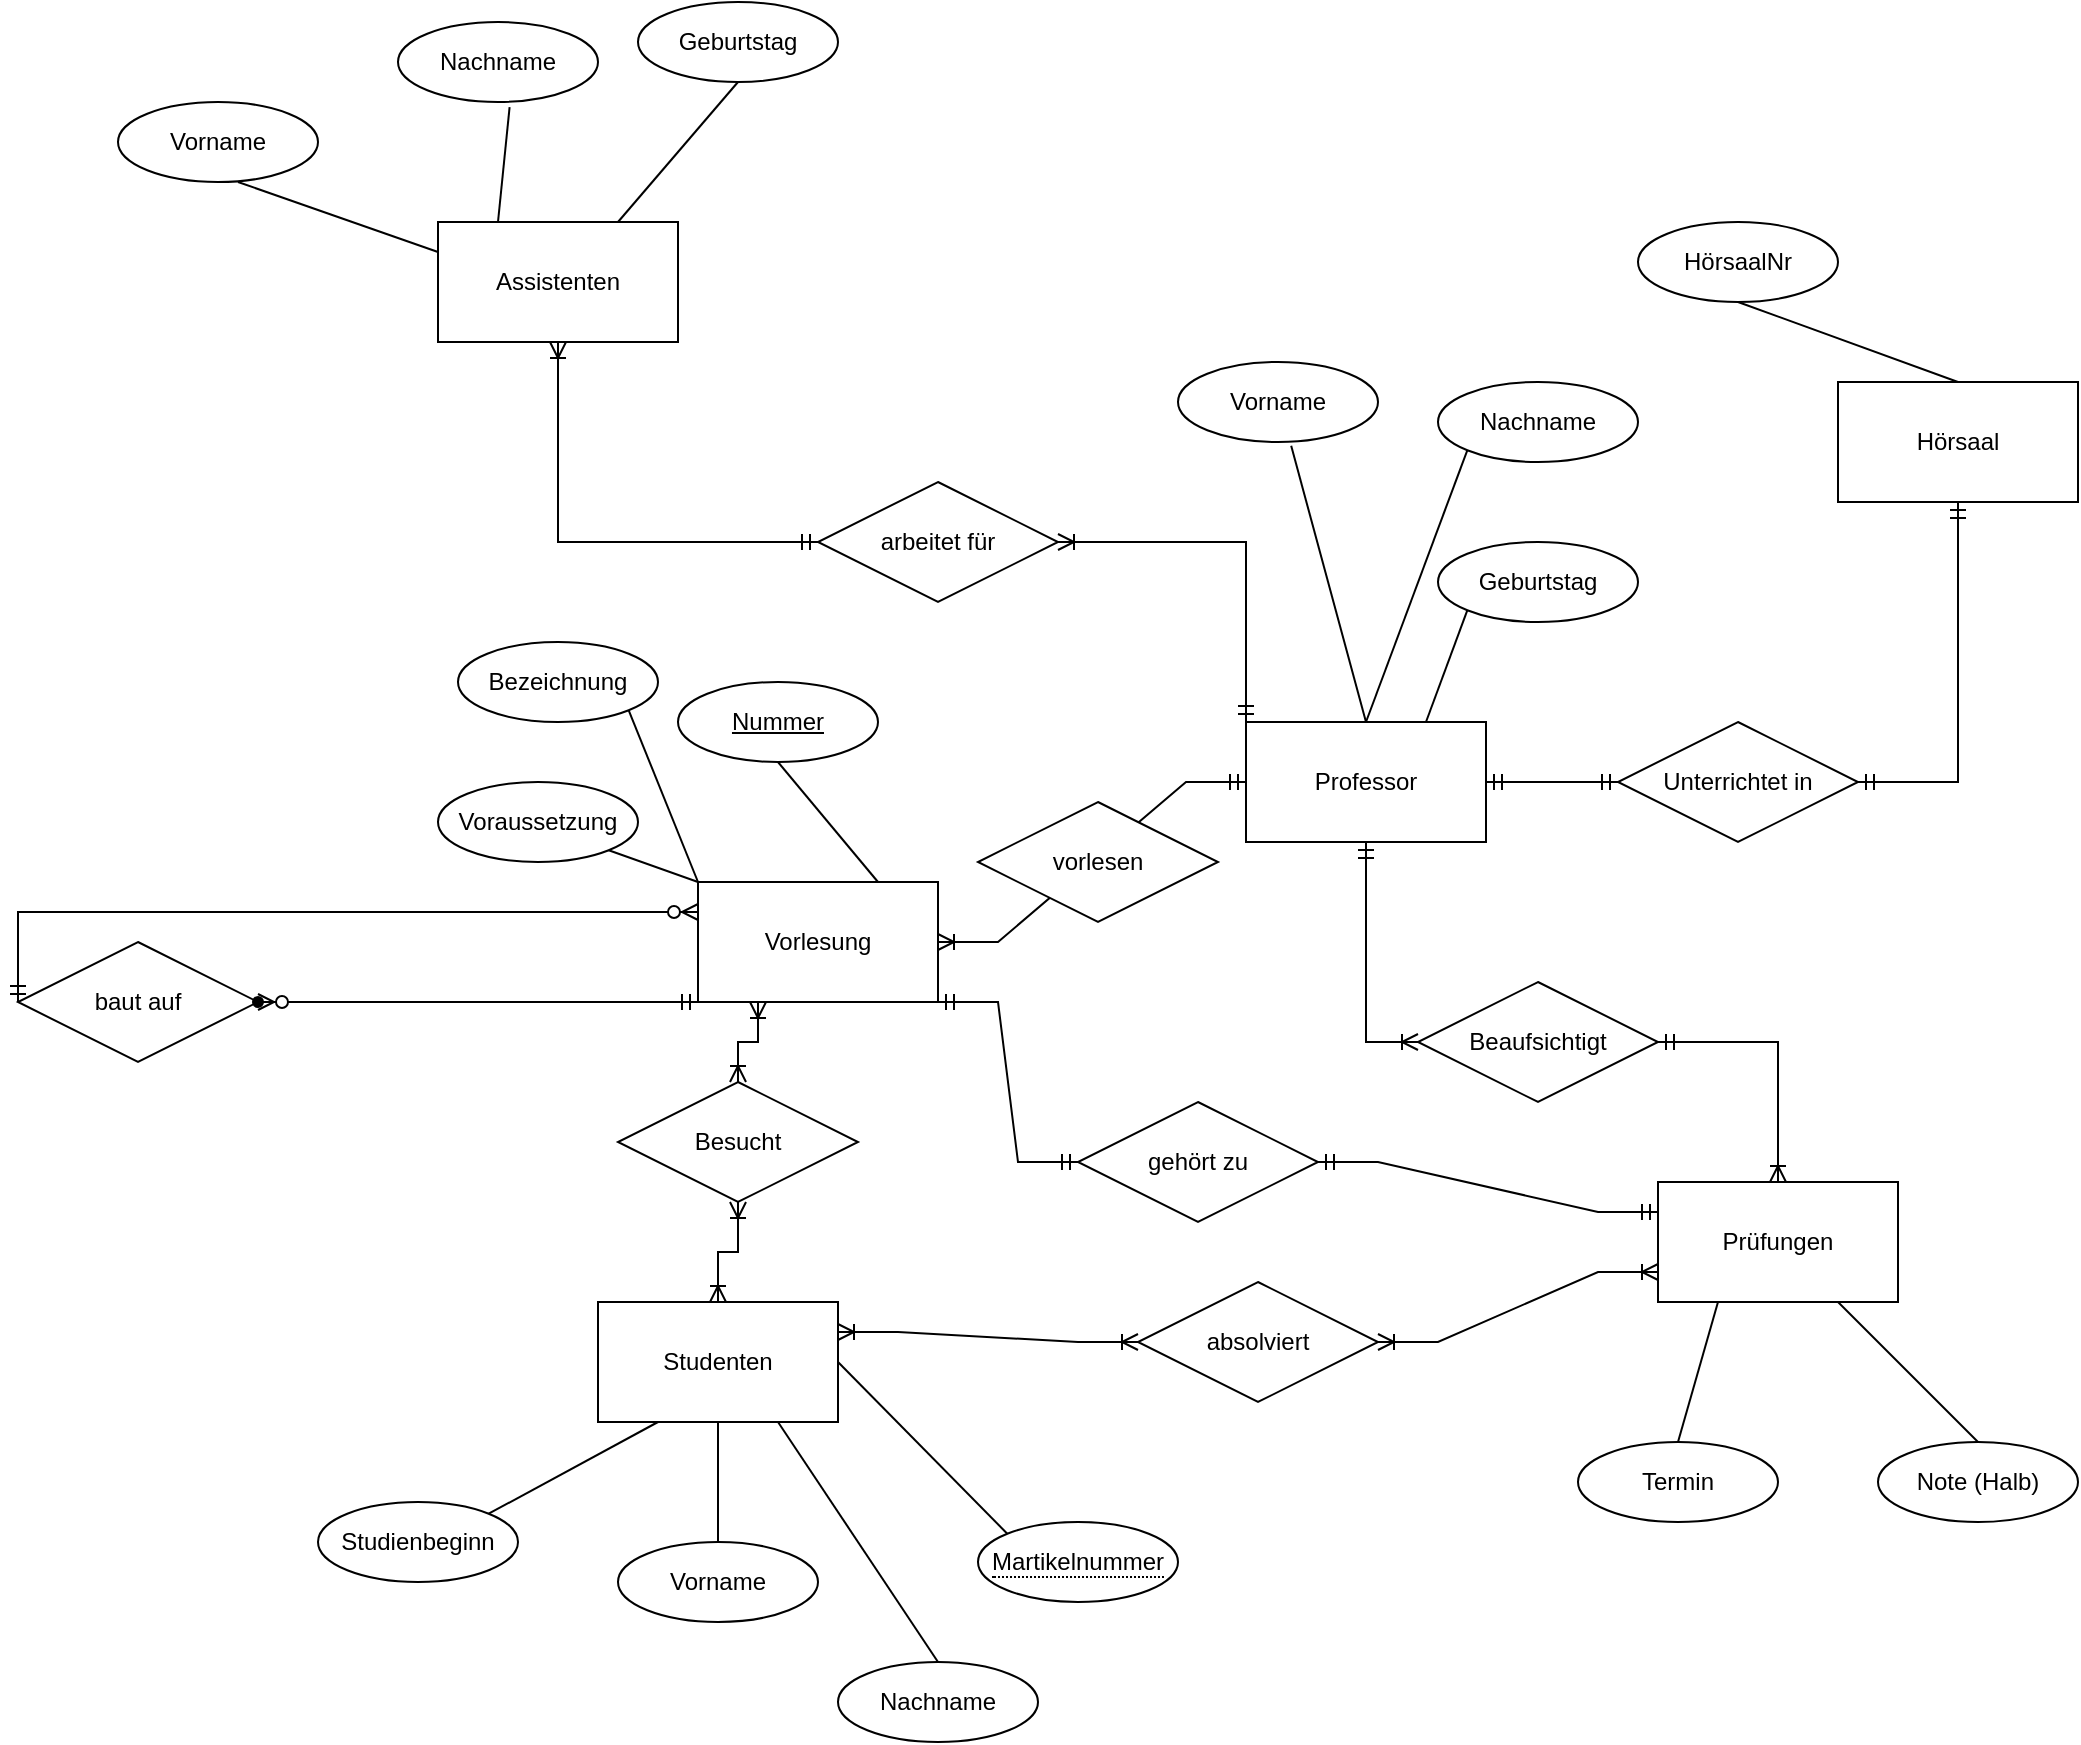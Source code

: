 <mxfile version="24.8.1">
  <diagram name="Seite-1" id="qJhSkEQQYIODUwqSNaEj">
    <mxGraphModel dx="2128" dy="1774" grid="1" gridSize="10" guides="1" tooltips="1" connect="1" arrows="1" fold="1" page="1" pageScale="1" pageWidth="827" pageHeight="1169" math="0" shadow="0">
      <root>
        <mxCell id="0" />
        <mxCell id="1" parent="0" />
        <mxCell id="VrWZ73txYeap8YL6tpD3-1" value="Vorlesung" style="rounded=0;whiteSpace=wrap;html=1;" parent="1" vertex="1">
          <mxGeometry x="20" y="170" width="120" height="60" as="geometry" />
        </mxCell>
        <mxCell id="VrWZ73txYeap8YL6tpD3-2" value="Professor" style="rounded=0;whiteSpace=wrap;html=1;" parent="1" vertex="1">
          <mxGeometry x="294" y="90" width="120" height="60" as="geometry" />
        </mxCell>
        <mxCell id="VrWZ73txYeap8YL6tpD3-5" value="Studenten" style="rounded=0;whiteSpace=wrap;html=1;" parent="1" vertex="1">
          <mxGeometry x="-30" y="380" width="120" height="60" as="geometry" />
        </mxCell>
        <mxCell id="VrWZ73txYeap8YL6tpD3-6" value="Assistenten" style="rounded=0;whiteSpace=wrap;html=1;" parent="1" vertex="1">
          <mxGeometry x="-110" y="-160" width="120" height="60" as="geometry" />
        </mxCell>
        <mxCell id="VrWZ73txYeap8YL6tpD3-7" value="Prüfungen" style="rounded=0;whiteSpace=wrap;html=1;" parent="1" vertex="1">
          <mxGeometry x="500" y="320" width="120" height="60" as="geometry" />
        </mxCell>
        <mxCell id="VrWZ73txYeap8YL6tpD3-9" value="Bezeichnung" style="ellipse;whiteSpace=wrap;html=1;align=center;" parent="1" vertex="1">
          <mxGeometry x="-100" y="50" width="100" height="40" as="geometry" />
        </mxCell>
        <mxCell id="VrWZ73txYeap8YL6tpD3-11" value="Nummer" style="ellipse;whiteSpace=wrap;html=1;align=center;fontStyle=4;" parent="1" vertex="1">
          <mxGeometry x="10" y="70" width="100" height="40" as="geometry" />
        </mxCell>
        <mxCell id="VrWZ73txYeap8YL6tpD3-12" value="" style="edgeStyle=entityRelationEdgeStyle;fontSize=12;html=1;endArrow=ERoneToMany;startArrow=ERmandOne;rounded=0;exitX=0;exitY=0.5;exitDx=0;exitDy=0;entryX=1;entryY=0.5;entryDx=0;entryDy=0;" parent="1" source="VrWZ73txYeap8YL6tpD3-2" target="VrWZ73txYeap8YL6tpD3-1" edge="1">
          <mxGeometry width="100" height="100" relative="1" as="geometry">
            <mxPoint x="100" y="300" as="sourcePoint" />
            <mxPoint x="260" y="200" as="targetPoint" />
          </mxGeometry>
        </mxCell>
        <mxCell id="HFpH8oYEgmijZ7isgdyx-1" value="" style="endArrow=none;html=1;rounded=0;entryX=0.5;entryY=1;entryDx=0;entryDy=0;exitX=0.75;exitY=0;exitDx=0;exitDy=0;" edge="1" parent="1" source="VrWZ73txYeap8YL6tpD3-1" target="VrWZ73txYeap8YL6tpD3-11">
          <mxGeometry width="50" height="50" relative="1" as="geometry">
            <mxPoint x="400" y="250" as="sourcePoint" />
            <mxPoint x="470" y="210" as="targetPoint" />
          </mxGeometry>
        </mxCell>
        <mxCell id="HFpH8oYEgmijZ7isgdyx-2" value="" style="endArrow=none;html=1;rounded=0;entryX=1;entryY=1;entryDx=0;entryDy=0;exitX=0;exitY=0;exitDx=0;exitDy=0;" edge="1" parent="1" source="VrWZ73txYeap8YL6tpD3-1" target="VrWZ73txYeap8YL6tpD3-9">
          <mxGeometry width="50" height="50" relative="1" as="geometry">
            <mxPoint x="120" y="180" as="sourcePoint" />
            <mxPoint x="70" y="120" as="targetPoint" />
          </mxGeometry>
        </mxCell>
        <mxCell id="HFpH8oYEgmijZ7isgdyx-3" value="" style="edgeStyle=elbowEdgeStyle;fontSize=12;html=1;endArrow=ERoneToMany;startArrow=ERoneToMany;rounded=0;entryX=0.25;entryY=1;entryDx=0;entryDy=0;exitX=0.5;exitY=0;exitDx=0;exitDy=0;elbow=vertical;" edge="1" parent="1" source="HFpH8oYEgmijZ7isgdyx-13" target="VrWZ73txYeap8YL6tpD3-1">
          <mxGeometry width="100" height="100" relative="1" as="geometry">
            <mxPoint x="400" y="290" as="sourcePoint" />
            <mxPoint x="500" y="190" as="targetPoint" />
          </mxGeometry>
        </mxCell>
        <mxCell id="HFpH8oYEgmijZ7isgdyx-4" value="HörsaalNr" style="ellipse;whiteSpace=wrap;html=1;align=center;" vertex="1" parent="1">
          <mxGeometry x="490" y="-160" width="100" height="40" as="geometry" />
        </mxCell>
        <mxCell id="HFpH8oYEgmijZ7isgdyx-5" value="Hörsaal" style="rounded=0;whiteSpace=wrap;html=1;" vertex="1" parent="1">
          <mxGeometry x="590" y="-80" width="120" height="60" as="geometry" />
        </mxCell>
        <mxCell id="HFpH8oYEgmijZ7isgdyx-6" value="" style="edgeStyle=elbowEdgeStyle;fontSize=12;html=1;endArrow=ERmandOne;startArrow=ERmandOne;rounded=0;entryX=0.5;entryY=1;entryDx=0;entryDy=0;exitX=1;exitY=0.5;exitDx=0;exitDy=0;" edge="1" parent="1" source="HFpH8oYEgmijZ7isgdyx-8" target="HFpH8oYEgmijZ7isgdyx-5">
          <mxGeometry width="100" height="100" relative="1" as="geometry">
            <mxPoint x="400" y="290" as="sourcePoint" />
            <mxPoint x="500" y="190" as="targetPoint" />
            <Array as="points">
              <mxPoint x="650" y="50" />
            </Array>
          </mxGeometry>
        </mxCell>
        <mxCell id="HFpH8oYEgmijZ7isgdyx-7" value="" style="endArrow=none;html=1;rounded=0;entryX=0.5;entryY=1;entryDx=0;entryDy=0;exitX=0.5;exitY=0;exitDx=0;exitDy=0;" edge="1" parent="1" source="HFpH8oYEgmijZ7isgdyx-5" target="HFpH8oYEgmijZ7isgdyx-4">
          <mxGeometry width="50" height="50" relative="1" as="geometry">
            <mxPoint x="120" y="180" as="sourcePoint" />
            <mxPoint x="70" y="120" as="targetPoint" />
          </mxGeometry>
        </mxCell>
        <mxCell id="HFpH8oYEgmijZ7isgdyx-9" value="" style="edgeStyle=entityRelationEdgeStyle;fontSize=12;html=1;endArrow=ERmandOne;startArrow=ERmandOne;rounded=0;entryX=0;entryY=0.5;entryDx=0;entryDy=0;exitX=1;exitY=0.5;exitDx=0;exitDy=0;" edge="1" parent="1" source="VrWZ73txYeap8YL6tpD3-2" target="HFpH8oYEgmijZ7isgdyx-8">
          <mxGeometry width="100" height="100" relative="1" as="geometry">
            <mxPoint x="414" y="120" as="sourcePoint" />
            <mxPoint x="590" y="-50" as="targetPoint" />
          </mxGeometry>
        </mxCell>
        <mxCell id="HFpH8oYEgmijZ7isgdyx-8" value="Unterrichtet in" style="shape=rhombus;perimeter=rhombusPerimeter;whiteSpace=wrap;html=1;align=center;" vertex="1" parent="1">
          <mxGeometry x="480" y="90" width="120" height="60" as="geometry" />
        </mxCell>
        <mxCell id="HFpH8oYEgmijZ7isgdyx-14" value="" style="edgeStyle=elbowEdgeStyle;fontSize=12;html=1;endArrow=ERzeroToMany;startArrow=ERmandOne;rounded=0;exitX=0;exitY=0.5;exitDx=0;exitDy=0;entryX=0;entryY=0.25;entryDx=0;entryDy=0;elbow=vertical;" edge="1" parent="1" source="HFpH8oYEgmijZ7isgdyx-47" target="VrWZ73txYeap8YL6tpD3-1">
          <mxGeometry width="100" height="100" relative="1" as="geometry">
            <mxPoint x="-300" y="270" as="sourcePoint" />
            <mxPoint x="-460" y="350" as="targetPoint" />
            <Array as="points">
              <mxPoint x="-240" y="185" />
            </Array>
          </mxGeometry>
        </mxCell>
        <mxCell id="HFpH8oYEgmijZ7isgdyx-17" value="Vorname" style="ellipse;whiteSpace=wrap;html=1;align=center;" vertex="1" parent="1">
          <mxGeometry x="-20" y="500" width="100" height="40" as="geometry" />
        </mxCell>
        <mxCell id="HFpH8oYEgmijZ7isgdyx-18" value="&lt;span style=&quot;border-bottom: 1px dotted&quot;&gt;Martikelnummer&lt;/span&gt;" style="ellipse;whiteSpace=wrap;html=1;align=center;" vertex="1" parent="1">
          <mxGeometry x="160" y="490" width="100" height="40" as="geometry" />
        </mxCell>
        <mxCell id="HFpH8oYEgmijZ7isgdyx-19" value="Nachname" style="ellipse;whiteSpace=wrap;html=1;align=center;" vertex="1" parent="1">
          <mxGeometry x="90" y="560" width="100" height="40" as="geometry" />
        </mxCell>
        <mxCell id="HFpH8oYEgmijZ7isgdyx-20" value="Studienbeginn" style="ellipse;whiteSpace=wrap;html=1;align=center;" vertex="1" parent="1">
          <mxGeometry x="-170" y="480" width="100" height="40" as="geometry" />
        </mxCell>
        <mxCell id="HFpH8oYEgmijZ7isgdyx-21" value="" style="endArrow=none;html=1;rounded=0;entryX=0;entryY=0;entryDx=0;entryDy=0;exitX=1;exitY=0.5;exitDx=0;exitDy=0;" edge="1" parent="1" source="VrWZ73txYeap8YL6tpD3-5" target="HFpH8oYEgmijZ7isgdyx-18">
          <mxGeometry relative="1" as="geometry">
            <mxPoint x="370" y="240" as="sourcePoint" />
            <mxPoint x="530" y="240" as="targetPoint" />
          </mxGeometry>
        </mxCell>
        <mxCell id="HFpH8oYEgmijZ7isgdyx-22" value="" style="endArrow=none;html=1;rounded=0;entryX=0.5;entryY=0;entryDx=0;entryDy=0;exitX=0.75;exitY=1;exitDx=0;exitDy=0;" edge="1" parent="1" source="VrWZ73txYeap8YL6tpD3-5" target="HFpH8oYEgmijZ7isgdyx-19">
          <mxGeometry relative="1" as="geometry">
            <mxPoint x="424" y="310" as="sourcePoint" />
            <mxPoint x="495" y="376" as="targetPoint" />
          </mxGeometry>
        </mxCell>
        <mxCell id="HFpH8oYEgmijZ7isgdyx-23" value="" style="endArrow=none;html=1;rounded=0;entryX=0.5;entryY=1;entryDx=0;entryDy=0;exitX=0.5;exitY=0;exitDx=0;exitDy=0;" edge="1" parent="1" source="HFpH8oYEgmijZ7isgdyx-17" target="VrWZ73txYeap8YL6tpD3-5">
          <mxGeometry relative="1" as="geometry">
            <mxPoint x="394" y="340" as="sourcePoint" />
            <mxPoint x="424" y="410" as="targetPoint" />
          </mxGeometry>
        </mxCell>
        <mxCell id="HFpH8oYEgmijZ7isgdyx-24" value="" style="endArrow=none;html=1;rounded=0;entryX=0.25;entryY=1;entryDx=0;entryDy=0;exitX=1;exitY=0;exitDx=0;exitDy=0;" edge="1" parent="1" source="HFpH8oYEgmijZ7isgdyx-20" target="VrWZ73txYeap8YL6tpD3-5">
          <mxGeometry relative="1" as="geometry">
            <mxPoint x="300" y="410" as="sourcePoint" />
            <mxPoint x="364" y="340" as="targetPoint" />
          </mxGeometry>
        </mxCell>
        <mxCell id="HFpH8oYEgmijZ7isgdyx-26" value="" style="fontSize=12;html=1;endArrow=ERoneToMany;startArrow=ERmandOne;rounded=0;entryX=0.5;entryY=1;entryDx=0;entryDy=0;exitX=0;exitY=0.5;exitDx=0;exitDy=0;edgeStyle=elbowEdgeStyle;elbow=vertical;" edge="1" parent="1" source="HFpH8oYEgmijZ7isgdyx-27" target="VrWZ73txYeap8YL6tpD3-6">
          <mxGeometry width="100" height="100" relative="1" as="geometry">
            <mxPoint x="370" y="10" as="sourcePoint" />
            <mxPoint x="500" y="190" as="targetPoint" />
            <Array as="points">
              <mxPoint />
            </Array>
          </mxGeometry>
        </mxCell>
        <mxCell id="HFpH8oYEgmijZ7isgdyx-28" value="" style="fontSize=12;html=1;endArrow=ERoneToMany;startArrow=ERmandOne;rounded=0;entryX=1;entryY=0.5;entryDx=0;entryDy=0;exitX=0;exitY=0;exitDx=0;exitDy=0;edgeStyle=elbowEdgeStyle;elbow=vertical;" edge="1" parent="1" source="VrWZ73txYeap8YL6tpD3-2" target="HFpH8oYEgmijZ7isgdyx-27">
          <mxGeometry width="100" height="100" relative="1" as="geometry">
            <mxPoint x="324" y="90" as="sourcePoint" />
            <mxPoint x="190" y="-130" as="targetPoint" />
            <Array as="points">
              <mxPoint x="280" />
            </Array>
          </mxGeometry>
        </mxCell>
        <mxCell id="HFpH8oYEgmijZ7isgdyx-27" value="arbeitet für" style="shape=rhombus;perimeter=rhombusPerimeter;whiteSpace=wrap;html=1;align=center;" vertex="1" parent="1">
          <mxGeometry x="80" y="-30" width="120" height="60" as="geometry" />
        </mxCell>
        <mxCell id="HFpH8oYEgmijZ7isgdyx-30" value="Geburtstag" style="ellipse;whiteSpace=wrap;html=1;align=center;" vertex="1" parent="1">
          <mxGeometry x="390" width="100" height="40" as="geometry" />
        </mxCell>
        <mxCell id="HFpH8oYEgmijZ7isgdyx-31" value="Geburtstag" style="ellipse;whiteSpace=wrap;html=1;align=center;" vertex="1" parent="1">
          <mxGeometry x="-10" y="-270" width="100" height="40" as="geometry" />
        </mxCell>
        <mxCell id="HFpH8oYEgmijZ7isgdyx-32" value="" style="endArrow=none;html=1;rounded=0;entryX=0;entryY=1;entryDx=0;entryDy=0;exitX=0.75;exitY=0;exitDx=0;exitDy=0;" edge="1" parent="1" source="VrWZ73txYeap8YL6tpD3-2" target="HFpH8oYEgmijZ7isgdyx-30">
          <mxGeometry width="50" height="50" relative="1" as="geometry">
            <mxPoint x="420" y="150" as="sourcePoint" />
            <mxPoint x="470" y="100" as="targetPoint" />
          </mxGeometry>
        </mxCell>
        <mxCell id="HFpH8oYEgmijZ7isgdyx-33" value="" style="endArrow=none;html=1;rounded=0;entryX=0.5;entryY=1;entryDx=0;entryDy=0;exitX=0.75;exitY=0;exitDx=0;exitDy=0;" edge="1" parent="1" source="VrWZ73txYeap8YL6tpD3-6" target="HFpH8oYEgmijZ7isgdyx-31">
          <mxGeometry width="50" height="50" relative="1" as="geometry">
            <mxPoint x="394" y="100" as="sourcePoint" />
            <mxPoint x="415" y="44" as="targetPoint" />
          </mxGeometry>
        </mxCell>
        <mxCell id="HFpH8oYEgmijZ7isgdyx-37" value="Termin" style="ellipse;whiteSpace=wrap;html=1;align=center;" vertex="1" parent="1">
          <mxGeometry x="460" y="450" width="100" height="40" as="geometry" />
        </mxCell>
        <mxCell id="HFpH8oYEgmijZ7isgdyx-38" value="" style="endArrow=none;html=1;rounded=0;exitX=0.5;exitY=0;exitDx=0;exitDy=0;entryX=0.25;entryY=1;entryDx=0;entryDy=0;" edge="1" parent="1" source="HFpH8oYEgmijZ7isgdyx-37" target="VrWZ73txYeap8YL6tpD3-7">
          <mxGeometry relative="1" as="geometry">
            <mxPoint x="370" y="350" as="sourcePoint" />
            <mxPoint x="530" y="350" as="targetPoint" />
          </mxGeometry>
        </mxCell>
        <mxCell id="HFpH8oYEgmijZ7isgdyx-41" value="" style="edgeStyle=elbowEdgeStyle;fontSize=12;html=1;endArrow=ERoneToMany;startArrow=ERmandOne;rounded=0;exitX=1;exitY=0.5;exitDx=0;exitDy=0;entryX=0.5;entryY=0;entryDx=0;entryDy=0;" edge="1" parent="1" source="HFpH8oYEgmijZ7isgdyx-40" target="VrWZ73txYeap8YL6tpD3-7">
          <mxGeometry width="100" height="100" relative="1" as="geometry">
            <mxPoint x="400" y="400" as="sourcePoint" />
            <mxPoint x="500" y="300" as="targetPoint" />
            <Array as="points">
              <mxPoint x="560" y="280" />
            </Array>
          </mxGeometry>
        </mxCell>
        <mxCell id="HFpH8oYEgmijZ7isgdyx-42" value="" style="edgeStyle=elbowEdgeStyle;fontSize=12;html=1;endArrow=ERoneToMany;startArrow=ERmandOne;rounded=0;exitX=0.5;exitY=1;exitDx=0;exitDy=0;entryX=0;entryY=0.5;entryDx=0;entryDy=0;" edge="1" parent="1" source="VrWZ73txYeap8YL6tpD3-2" target="HFpH8oYEgmijZ7isgdyx-40">
          <mxGeometry width="100" height="100" relative="1" as="geometry">
            <mxPoint x="354" y="150" as="sourcePoint" />
            <mxPoint x="530" y="320" as="targetPoint" />
            <Array as="points">
              <mxPoint x="354" y="200" />
            </Array>
          </mxGeometry>
        </mxCell>
        <mxCell id="HFpH8oYEgmijZ7isgdyx-40" value="Beaufsichtigt" style="shape=rhombus;perimeter=rhombusPerimeter;whiteSpace=wrap;html=1;align=center;" vertex="1" parent="1">
          <mxGeometry x="380" y="220" width="120" height="60" as="geometry" />
        </mxCell>
        <mxCell id="HFpH8oYEgmijZ7isgdyx-43" value="Note (Halb)" style="ellipse;whiteSpace=wrap;html=1;align=center;" vertex="1" parent="1">
          <mxGeometry x="610" y="450" width="100" height="40" as="geometry" />
        </mxCell>
        <mxCell id="HFpH8oYEgmijZ7isgdyx-44" value="" style="endArrow=none;html=1;rounded=0;exitX=0.5;exitY=0;exitDx=0;exitDy=0;entryX=0.75;entryY=1;entryDx=0;entryDy=0;" edge="1" parent="1" source="HFpH8oYEgmijZ7isgdyx-43" target="VrWZ73txYeap8YL6tpD3-7">
          <mxGeometry relative="1" as="geometry">
            <mxPoint x="520" y="460" as="sourcePoint" />
            <mxPoint x="540" y="390" as="targetPoint" />
          </mxGeometry>
        </mxCell>
        <mxCell id="HFpH8oYEgmijZ7isgdyx-45" value="" style="edgeStyle=elbowEdgeStyle;fontSize=12;html=1;endArrow=ERoneToMany;startArrow=ERoneToMany;rounded=0;entryX=0.5;entryY=1;entryDx=0;entryDy=0;exitX=0.5;exitY=0;exitDx=0;exitDy=0;elbow=vertical;" edge="1" parent="1" source="VrWZ73txYeap8YL6tpD3-5" target="HFpH8oYEgmijZ7isgdyx-13">
          <mxGeometry width="100" height="100" relative="1" as="geometry">
            <mxPoint x="30" y="360" as="sourcePoint" />
            <mxPoint x="50" y="230" as="targetPoint" />
          </mxGeometry>
        </mxCell>
        <mxCell id="HFpH8oYEgmijZ7isgdyx-13" value="Besucht" style="shape=rhombus;perimeter=rhombusPerimeter;whiteSpace=wrap;html=1;align=center;" vertex="1" parent="1">
          <mxGeometry x="-20" y="270" width="120" height="60" as="geometry" />
        </mxCell>
        <mxCell id="HFpH8oYEgmijZ7isgdyx-46" value="vorlesen" style="shape=rhombus;perimeter=rhombusPerimeter;whiteSpace=wrap;html=1;align=center;" vertex="1" parent="1">
          <mxGeometry x="160" y="130" width="120" height="60" as="geometry" />
        </mxCell>
        <mxCell id="HFpH8oYEgmijZ7isgdyx-48" value="" style="edgeStyle=elbowEdgeStyle;fontSize=12;html=1;endArrow=ERzeroToMany;startArrow=ERmandOne;rounded=0;exitDx=0;exitDy=0;entryX=1;entryY=0.5;entryDx=0;entryDy=0;elbow=vertical;" edge="1" parent="1" source="HFpH8oYEgmijZ7isgdyx-49" target="HFpH8oYEgmijZ7isgdyx-47">
          <mxGeometry width="100" height="100" relative="1" as="geometry">
            <mxPoint x="20" y="230" as="sourcePoint" />
            <mxPoint x="20" y="185" as="targetPoint" />
            <Array as="points">
              <mxPoint x="-200" y="230" />
            </Array>
          </mxGeometry>
        </mxCell>
        <mxCell id="HFpH8oYEgmijZ7isgdyx-47" value="baut auf" style="shape=rhombus;perimeter=rhombusPerimeter;whiteSpace=wrap;html=1;align=center;" vertex="1" parent="1">
          <mxGeometry x="-320" y="200" width="120" height="60" as="geometry" />
        </mxCell>
        <mxCell id="HFpH8oYEgmijZ7isgdyx-50" value="" style="edgeStyle=elbowEdgeStyle;fontSize=12;html=1;endArrow=ERzeroToMany;startArrow=ERmandOne;rounded=0;exitX=0;exitY=1;exitDx=0;exitDy=0;entryDx=0;entryDy=0;elbow=vertical;" edge="1" parent="1" source="VrWZ73txYeap8YL6tpD3-1" target="HFpH8oYEgmijZ7isgdyx-49">
          <mxGeometry width="100" height="100" relative="1" as="geometry">
            <mxPoint x="20" y="230" as="sourcePoint" />
            <mxPoint x="-200" y="230" as="targetPoint" />
            <Array as="points" />
          </mxGeometry>
        </mxCell>
        <mxCell id="HFpH8oYEgmijZ7isgdyx-49" value="" style="shape=waypoint;sketch=0;size=6;pointerEvents=1;points=[];fillColor=none;resizable=0;rotatable=0;perimeter=centerPerimeter;snapToPoint=1;" vertex="1" parent="1">
          <mxGeometry x="-210" y="220" width="20" height="20" as="geometry" />
        </mxCell>
        <mxCell id="HFpH8oYEgmijZ7isgdyx-52" value="" style="edgeStyle=entityRelationEdgeStyle;fontSize=12;html=1;endArrow=ERoneToMany;startArrow=ERoneToMany;rounded=0;exitX=1;exitY=0.5;exitDx=0;exitDy=0;entryX=0;entryY=0.75;entryDx=0;entryDy=0;" edge="1" parent="1" source="HFpH8oYEgmijZ7isgdyx-51" target="VrWZ73txYeap8YL6tpD3-7">
          <mxGeometry width="100" height="100" relative="1" as="geometry">
            <mxPoint x="180" y="400" as="sourcePoint" />
            <mxPoint x="280" y="300" as="targetPoint" />
          </mxGeometry>
        </mxCell>
        <mxCell id="HFpH8oYEgmijZ7isgdyx-53" value="" style="edgeStyle=entityRelationEdgeStyle;fontSize=12;html=1;endArrow=ERoneToMany;startArrow=ERoneToMany;rounded=0;exitX=1;exitY=0.25;exitDx=0;exitDy=0;entryX=0;entryY=0.5;entryDx=0;entryDy=0;" edge="1" parent="1" source="VrWZ73txYeap8YL6tpD3-5" target="HFpH8oYEgmijZ7isgdyx-51">
          <mxGeometry width="100" height="100" relative="1" as="geometry">
            <mxPoint x="90" y="395" as="sourcePoint" />
            <mxPoint x="500" y="365" as="targetPoint" />
          </mxGeometry>
        </mxCell>
        <mxCell id="HFpH8oYEgmijZ7isgdyx-51" value="absolviert" style="shape=rhombus;perimeter=rhombusPerimeter;whiteSpace=wrap;html=1;align=center;" vertex="1" parent="1">
          <mxGeometry x="240" y="370" width="120" height="60" as="geometry" />
        </mxCell>
        <mxCell id="HFpH8oYEgmijZ7isgdyx-54" value="" style="edgeStyle=entityRelationEdgeStyle;fontSize=12;html=1;endArrow=ERmandOne;startArrow=ERmandOne;rounded=0;exitX=1;exitY=0.5;exitDx=0;exitDy=0;entryX=0;entryY=0.25;entryDx=0;entryDy=0;" edge="1" parent="1" source="HFpH8oYEgmijZ7isgdyx-35" target="VrWZ73txYeap8YL6tpD3-7">
          <mxGeometry width="100" height="100" relative="1" as="geometry">
            <mxPoint x="180" y="400" as="sourcePoint" />
            <mxPoint x="280" y="300" as="targetPoint" />
          </mxGeometry>
        </mxCell>
        <mxCell id="HFpH8oYEgmijZ7isgdyx-55" value="" style="edgeStyle=entityRelationEdgeStyle;fontSize=12;html=1;endArrow=ERmandOne;startArrow=ERmandOne;rounded=0;exitX=1;exitY=1;exitDx=0;exitDy=0;entryX=0;entryY=0.5;entryDx=0;entryDy=0;" edge="1" parent="1" source="VrWZ73txYeap8YL6tpD3-1" target="HFpH8oYEgmijZ7isgdyx-35">
          <mxGeometry width="100" height="100" relative="1" as="geometry">
            <mxPoint x="140" y="230" as="sourcePoint" />
            <mxPoint x="500" y="335" as="targetPoint" />
          </mxGeometry>
        </mxCell>
        <mxCell id="HFpH8oYEgmijZ7isgdyx-35" value="gehört zu" style="shape=rhombus;perimeter=rhombusPerimeter;whiteSpace=wrap;html=1;align=center;" vertex="1" parent="1">
          <mxGeometry x="210" y="280" width="120" height="60" as="geometry" />
        </mxCell>
        <mxCell id="HFpH8oYEgmijZ7isgdyx-56" value="Vorname" style="ellipse;whiteSpace=wrap;html=1;align=center;" vertex="1" parent="1">
          <mxGeometry x="260" y="-90" width="100" height="40" as="geometry" />
        </mxCell>
        <mxCell id="HFpH8oYEgmijZ7isgdyx-57" value="Nachname" style="ellipse;whiteSpace=wrap;html=1;align=center;" vertex="1" parent="1">
          <mxGeometry x="390" y="-80" width="100" height="40" as="geometry" />
        </mxCell>
        <mxCell id="HFpH8oYEgmijZ7isgdyx-58" value="" style="endArrow=none;html=1;rounded=0;entryX=0.566;entryY=1.048;entryDx=0;entryDy=0;entryPerimeter=0;exitX=0.5;exitY=0;exitDx=0;exitDy=0;" edge="1" parent="1" source="VrWZ73txYeap8YL6tpD3-2" target="HFpH8oYEgmijZ7isgdyx-56">
          <mxGeometry relative="1" as="geometry">
            <mxPoint x="150" y="130" as="sourcePoint" />
            <mxPoint x="310" y="130" as="targetPoint" />
          </mxGeometry>
        </mxCell>
        <mxCell id="HFpH8oYEgmijZ7isgdyx-59" value="" style="endArrow=none;html=1;rounded=0;entryX=0;entryY=1;entryDx=0;entryDy=0;exitX=0.5;exitY=0;exitDx=0;exitDy=0;" edge="1" parent="1" source="VrWZ73txYeap8YL6tpD3-2" target="HFpH8oYEgmijZ7isgdyx-57">
          <mxGeometry relative="1" as="geometry">
            <mxPoint x="364" y="100" as="sourcePoint" />
            <mxPoint x="327" y="-38" as="targetPoint" />
          </mxGeometry>
        </mxCell>
        <mxCell id="HFpH8oYEgmijZ7isgdyx-60" value="Vorname" style="ellipse;whiteSpace=wrap;html=1;align=center;" vertex="1" parent="1">
          <mxGeometry x="-270" y="-220" width="100" height="40" as="geometry" />
        </mxCell>
        <mxCell id="HFpH8oYEgmijZ7isgdyx-61" value="Nachname" style="ellipse;whiteSpace=wrap;html=1;align=center;" vertex="1" parent="1">
          <mxGeometry x="-130" y="-260" width="100" height="40" as="geometry" />
        </mxCell>
        <mxCell id="HFpH8oYEgmijZ7isgdyx-62" value="" style="endArrow=none;html=1;rounded=0;entryX=0;entryY=0.25;entryDx=0;entryDy=0;" edge="1" parent="1" target="VrWZ73txYeap8YL6tpD3-6">
          <mxGeometry relative="1" as="geometry">
            <mxPoint x="-210" y="-180" as="sourcePoint" />
            <mxPoint x="-50" y="-180" as="targetPoint" />
          </mxGeometry>
        </mxCell>
        <mxCell id="HFpH8oYEgmijZ7isgdyx-63" value="" style="endArrow=none;html=1;rounded=0;entryX=0.25;entryY=0;entryDx=0;entryDy=0;exitX=0.558;exitY=1.064;exitDx=0;exitDy=0;exitPerimeter=0;" edge="1" parent="1" source="HFpH8oYEgmijZ7isgdyx-61" target="VrWZ73txYeap8YL6tpD3-6">
          <mxGeometry relative="1" as="geometry">
            <mxPoint x="-200" y="-170" as="sourcePoint" />
            <mxPoint x="-100" y="-135" as="targetPoint" />
          </mxGeometry>
        </mxCell>
        <mxCell id="HFpH8oYEgmijZ7isgdyx-64" value="Voraussetzung" style="ellipse;whiteSpace=wrap;html=1;align=center;" vertex="1" parent="1">
          <mxGeometry x="-110" y="120" width="100" height="40" as="geometry" />
        </mxCell>
        <mxCell id="HFpH8oYEgmijZ7isgdyx-65" value="" style="endArrow=none;html=1;rounded=0;exitX=1;exitY=1;exitDx=0;exitDy=0;entryX=0;entryY=0;entryDx=0;entryDy=0;" edge="1" parent="1" source="HFpH8oYEgmijZ7isgdyx-64" target="VrWZ73txYeap8YL6tpD3-1">
          <mxGeometry relative="1" as="geometry">
            <mxPoint x="220" y="100" as="sourcePoint" />
            <mxPoint x="380" y="100" as="targetPoint" />
          </mxGeometry>
        </mxCell>
      </root>
    </mxGraphModel>
  </diagram>
</mxfile>
